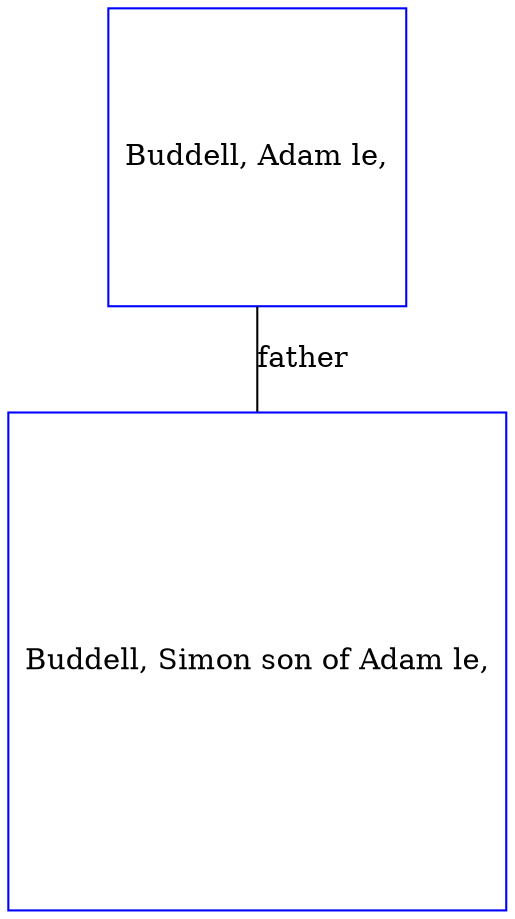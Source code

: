 digraph D {
    edge [dir=none];    node [shape=box];    "010025"   [label="Buddell, Adam le,", shape=box, regular=1, color="blue"] ;
"010024"   [label="Buddell, Simon son of Adam le,", shape=box, regular=1, color="blue"] ;
010025->010024 [label="father",arrowsize=0.0]; 
}